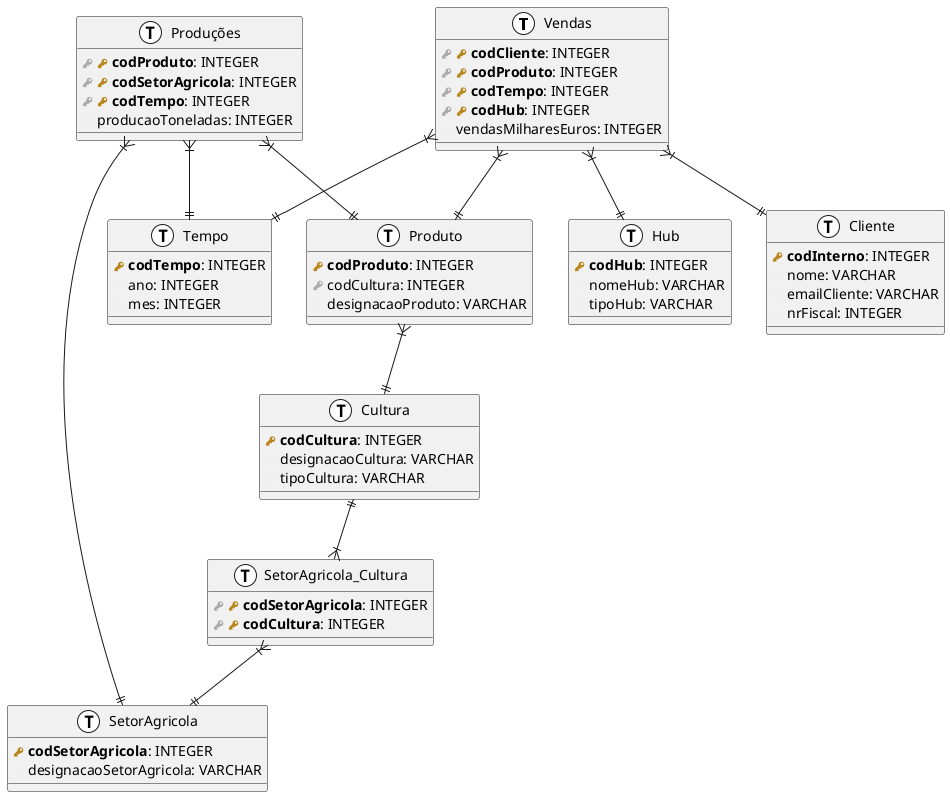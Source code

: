 @startuml
!define primary_key(x) <b><color:#b8861b><&key></color> x</b>
!define foreign_key(x) <color:#aaaaaa><&key></color> x
!define column(x) <color:#efefef><&media-record></color> x
!define table(x) entity x << (T, white) >>

' Zero or One	|o--
' Exactly One	||--
' Zero or Many	}o--
' One or Many	}|--

table( Vendas ) {
    foreign_key(primary_key( codCliente )): INTEGER
    foreign_key(primary_key( codProduto )): INTEGER
    foreign_key(primary_key( codTempo )): INTEGER
    foreign_key(primary_key( codHub )): INTEGER
    column( vendasMilharesEuros ): INTEGER
}

table( Produções ) {
    foreign_key(primary_key( codProduto )): INTEGER
    foreign_key(primary_key( codSetorAgricola )): INTEGER
    foreign_key(primary_key( codTempo )): INTEGER
    column( producaoToneladas ): INTEGER
}

table( Produto ) {
    primary_key( codProduto ): INTEGER
    foreign_key( codCultura ): INTEGER
    column( designacaoProduto ): VARCHAR
}

table( SetorAgricola ) {
    primary_key( codSetorAgricola ): INTEGER
    column( designacaoSetorAgricola ): VARCHAR
}

table( Cliente ) {
     primary_key( codInterno ): INTEGER
     column( nome ): VARCHAR
     column( emailCliente ): VARCHAR
     column( nrFiscal ): INTEGER
}

table( Cultura ) {
    primary_key( codCultura ): INTEGER
    column( designacaoCultura ): VARCHAR
    column( tipoCultura ): VARCHAR
}

table( SetorAgricola_Cultura ) {
    foreign_key(primary_key( codSetorAgricola )): INTEGER
    foreign_key(primary_key( codCultura )): INTEGER
}

table( Tempo ) {
    primary_key( codTempo ): INTEGER
    column( ano ): INTEGER
    column( mes ): INTEGER
}

table( Hub ) {
    primary_key( codHub ): INTEGER
    column( nomeHub ): VARCHAR
    column( tipoHub ): VARCHAR
}

' nao fazer tabela tipoHub nem ClientesProdutores porque gasta espaco na base dados
' quando para obter todos os clientes produtores basta fazer um select distinct
' ou constraint

Vendas }|--|| Cliente
Vendas }|--|| Produto
Produções }|--|| Produto
Produções }|--|| SetorAgricola
Vendas }|--|| Tempo
Produções }|--|| Tempo
Produto }|--|| Cultura
Cultura ||--|{ SetorAgricola_Cultura
SetorAgricola_Cultura }|--|| SetorAgricola
Vendas }|--|| Hub

@enduml